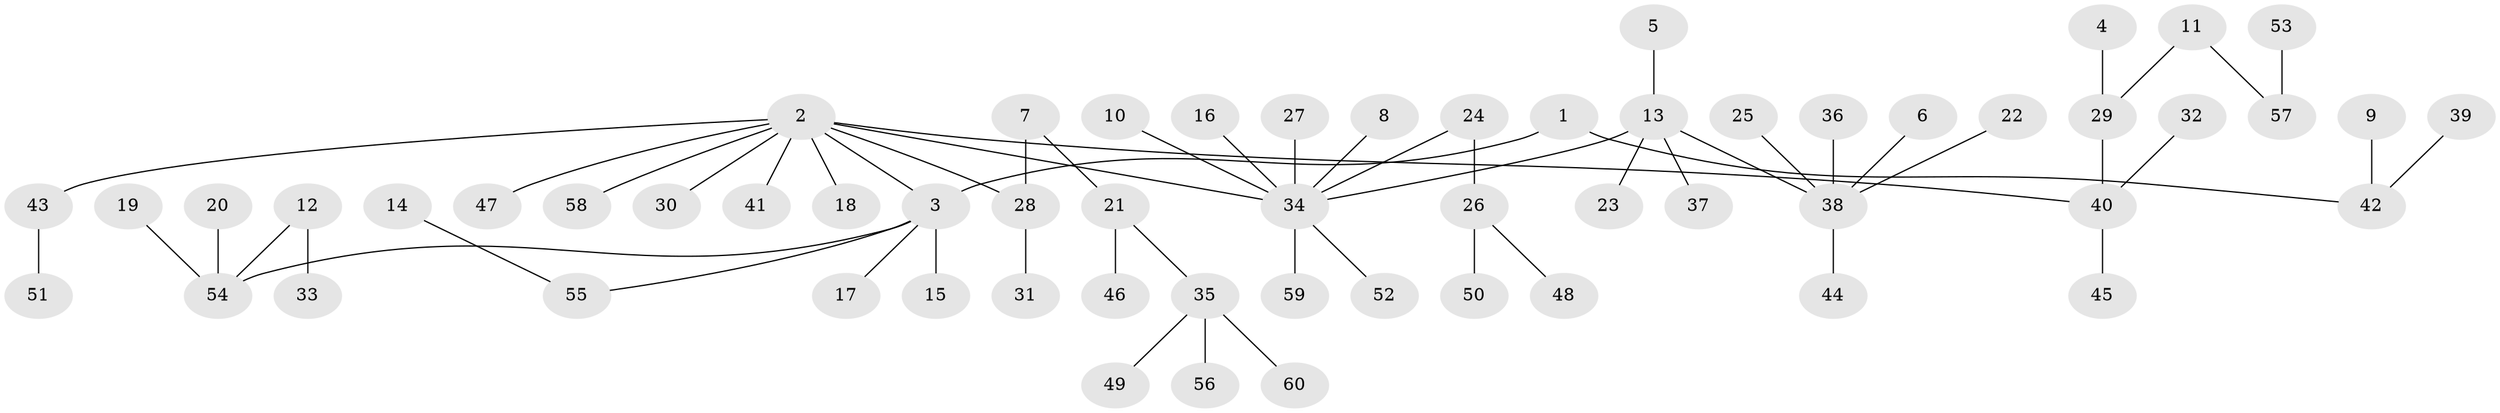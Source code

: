 // original degree distribution, {7: 0.016666666666666666, 5: 0.03333333333333333, 9: 0.008333333333333333, 2: 0.2833333333333333, 4: 0.058333333333333334, 6: 0.008333333333333333, 3: 0.09166666666666666, 1: 0.5}
// Generated by graph-tools (version 1.1) at 2025/26/03/09/25 03:26:28]
// undirected, 60 vertices, 59 edges
graph export_dot {
graph [start="1"]
  node [color=gray90,style=filled];
  1;
  2;
  3;
  4;
  5;
  6;
  7;
  8;
  9;
  10;
  11;
  12;
  13;
  14;
  15;
  16;
  17;
  18;
  19;
  20;
  21;
  22;
  23;
  24;
  25;
  26;
  27;
  28;
  29;
  30;
  31;
  32;
  33;
  34;
  35;
  36;
  37;
  38;
  39;
  40;
  41;
  42;
  43;
  44;
  45;
  46;
  47;
  48;
  49;
  50;
  51;
  52;
  53;
  54;
  55;
  56;
  57;
  58;
  59;
  60;
  1 -- 3 [weight=1.0];
  1 -- 42 [weight=1.0];
  2 -- 3 [weight=1.0];
  2 -- 18 [weight=1.0];
  2 -- 28 [weight=1.0];
  2 -- 30 [weight=1.0];
  2 -- 34 [weight=1.0];
  2 -- 40 [weight=1.0];
  2 -- 41 [weight=1.0];
  2 -- 43 [weight=1.0];
  2 -- 47 [weight=1.0];
  2 -- 58 [weight=1.0];
  3 -- 15 [weight=1.0];
  3 -- 17 [weight=1.0];
  3 -- 54 [weight=1.0];
  3 -- 55 [weight=1.0];
  4 -- 29 [weight=1.0];
  5 -- 13 [weight=1.0];
  6 -- 38 [weight=1.0];
  7 -- 21 [weight=1.0];
  7 -- 28 [weight=1.0];
  8 -- 34 [weight=1.0];
  9 -- 42 [weight=1.0];
  10 -- 34 [weight=1.0];
  11 -- 29 [weight=1.0];
  11 -- 57 [weight=1.0];
  12 -- 33 [weight=1.0];
  12 -- 54 [weight=1.0];
  13 -- 23 [weight=1.0];
  13 -- 34 [weight=1.0];
  13 -- 37 [weight=1.0];
  13 -- 38 [weight=1.0];
  14 -- 55 [weight=1.0];
  16 -- 34 [weight=1.0];
  19 -- 54 [weight=1.0];
  20 -- 54 [weight=1.0];
  21 -- 35 [weight=1.0];
  21 -- 46 [weight=1.0];
  22 -- 38 [weight=1.0];
  24 -- 26 [weight=1.0];
  24 -- 34 [weight=1.0];
  25 -- 38 [weight=1.0];
  26 -- 48 [weight=1.0];
  26 -- 50 [weight=1.0];
  27 -- 34 [weight=1.0];
  28 -- 31 [weight=1.0];
  29 -- 40 [weight=1.0];
  32 -- 40 [weight=1.0];
  34 -- 52 [weight=1.0];
  34 -- 59 [weight=1.0];
  35 -- 49 [weight=1.0];
  35 -- 56 [weight=1.0];
  35 -- 60 [weight=1.0];
  36 -- 38 [weight=1.0];
  38 -- 44 [weight=1.0];
  39 -- 42 [weight=1.0];
  40 -- 45 [weight=1.0];
  43 -- 51 [weight=1.0];
  53 -- 57 [weight=1.0];
}
